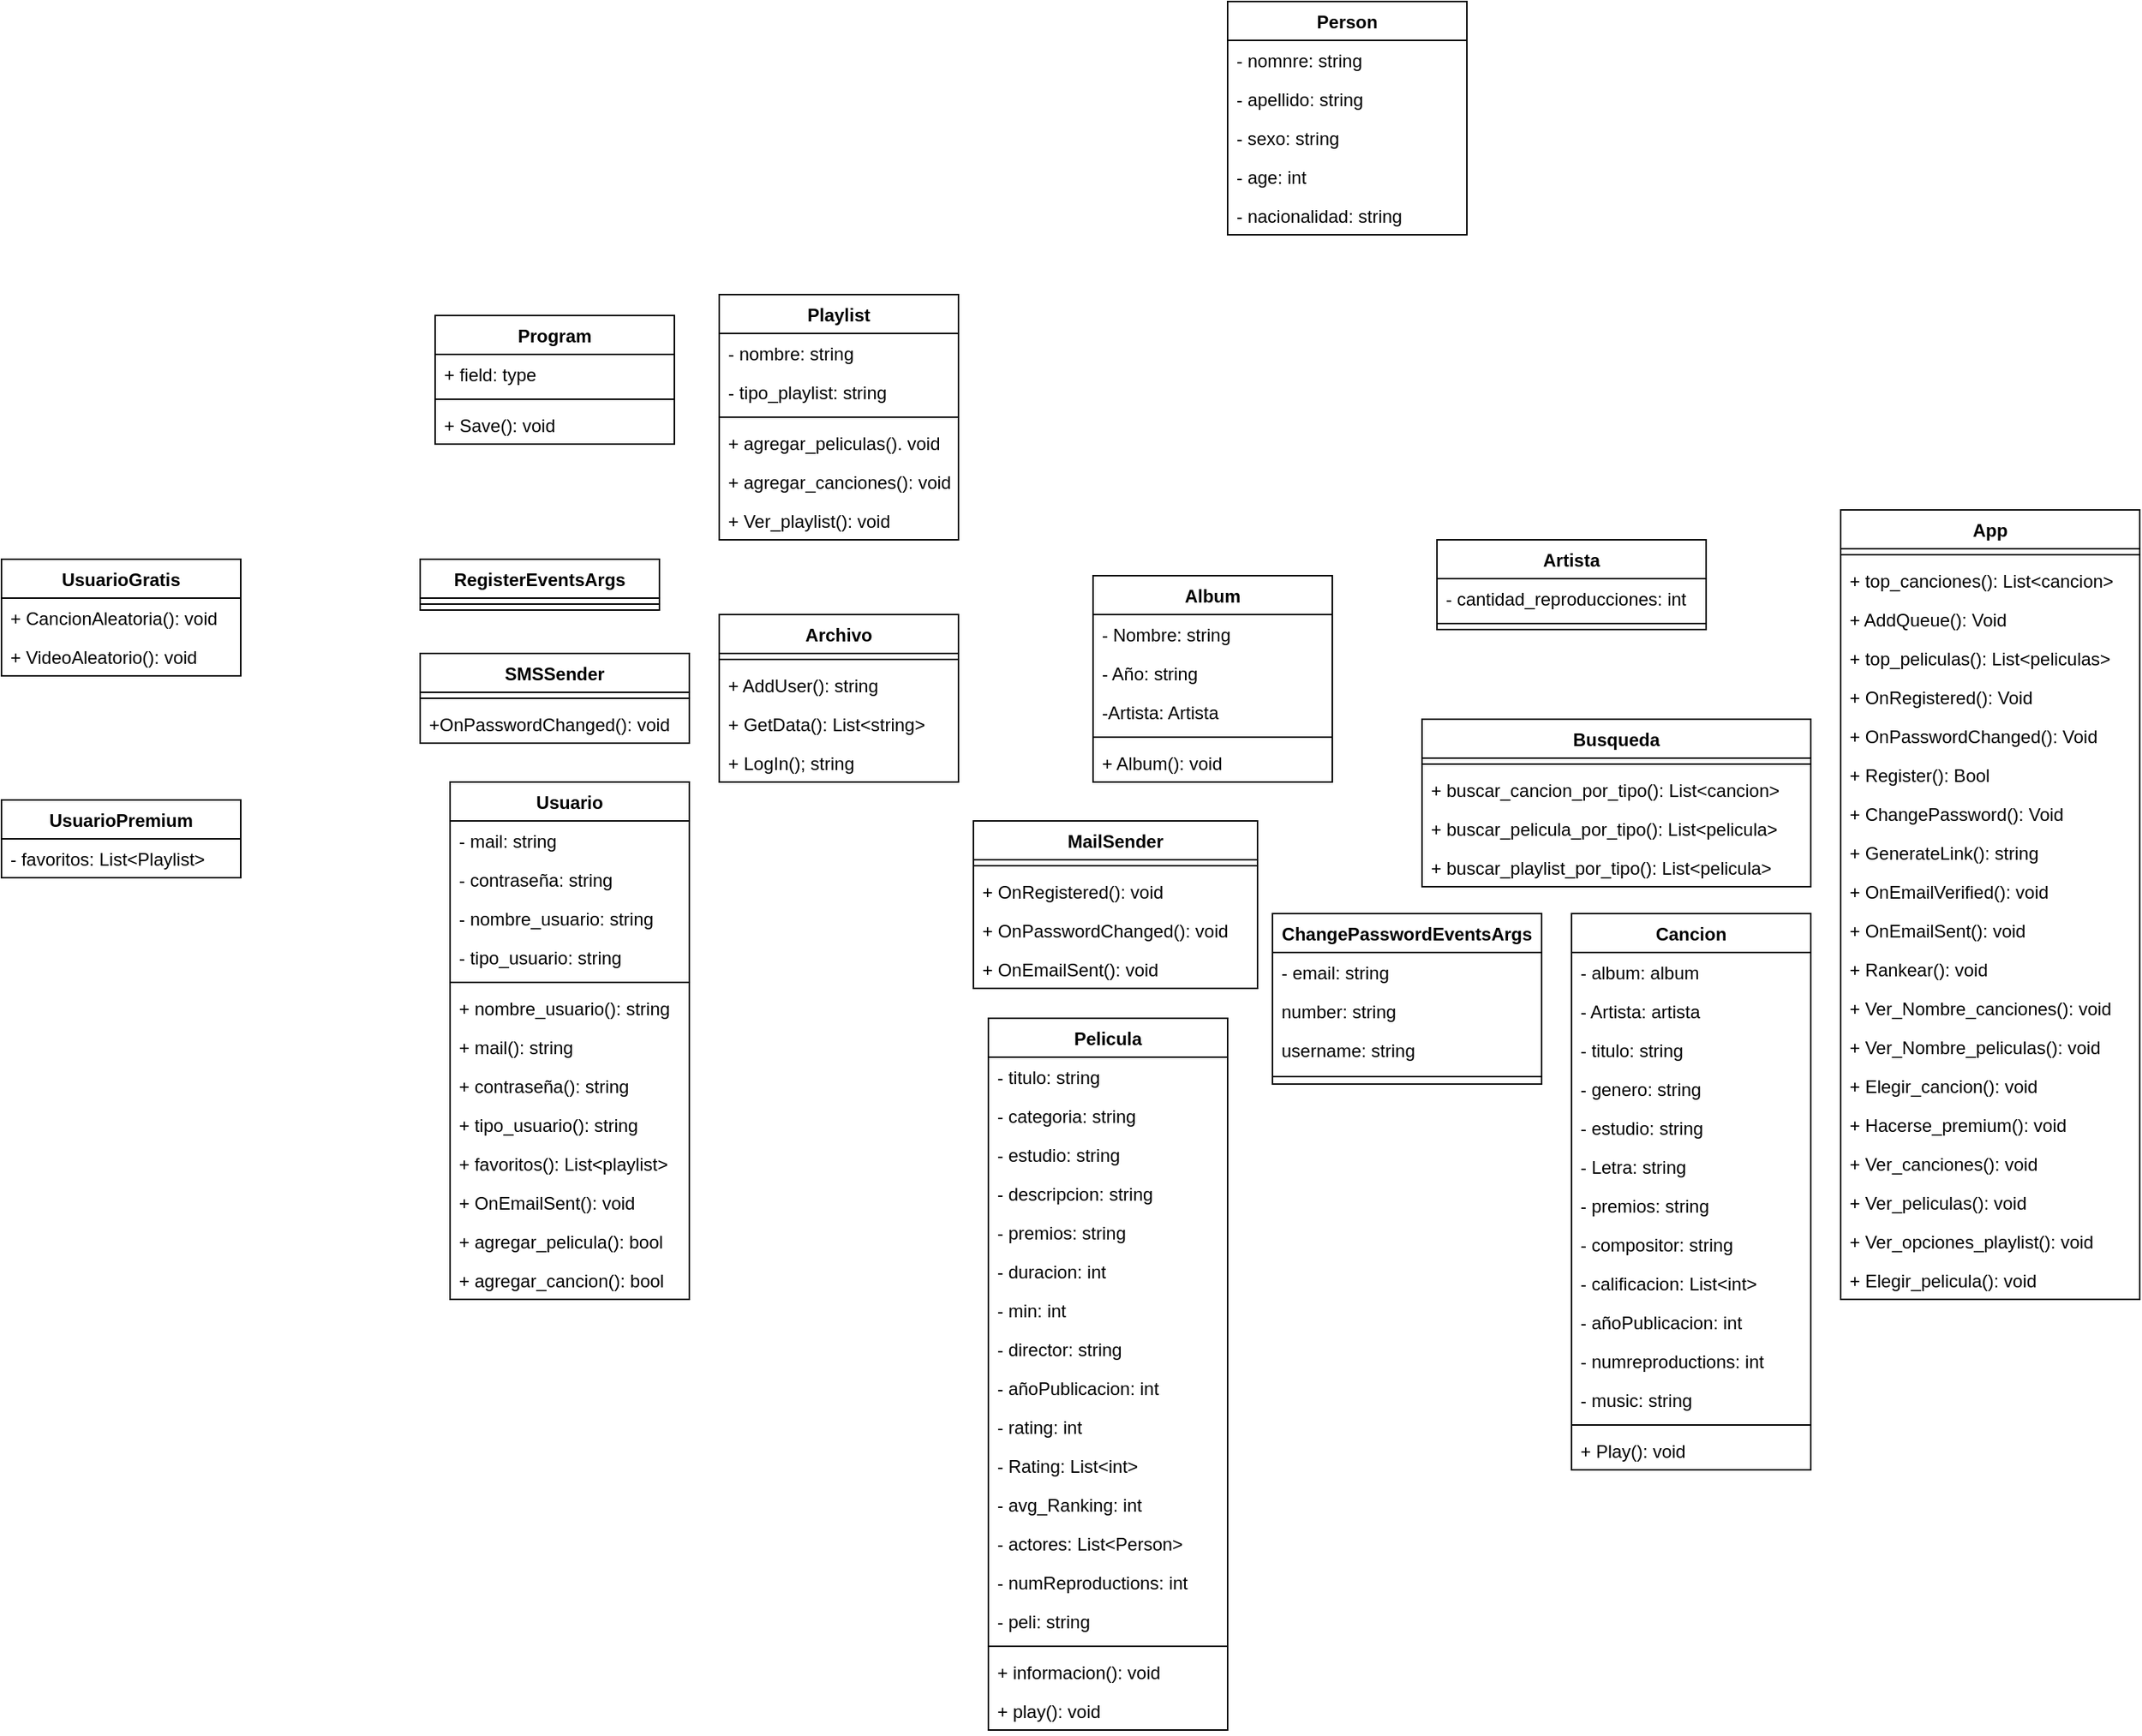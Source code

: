 <mxfile version="13.0.0" type="device"><diagram id="XvWvJCG8naG5h55pdwUu" name="Page-1"><mxGraphModel dx="2826" dy="1999" grid="1" gridSize="10" guides="1" tooltips="1" connect="1" arrows="1" fold="1" page="1" pageScale="1" pageWidth="827" pageHeight="1169" math="0" shadow="0"><root><mxCell id="0"/><mxCell id="1" parent="0"/><mxCell id="gBf8j0645z0ZqbeYqzb1-44" value="Archivo" style="swimlane;fontStyle=1;align=center;verticalAlign=top;childLayout=stackLayout;horizontal=1;startSize=26;horizontalStack=0;resizeParent=1;resizeParentMax=0;resizeLast=0;collapsible=1;marginBottom=0;" vertex="1" parent="1"><mxGeometry x="-280" y="-210" width="160" height="112" as="geometry"/></mxCell><mxCell id="gBf8j0645z0ZqbeYqzb1-46" value="" style="line;strokeWidth=1;fillColor=none;align=left;verticalAlign=middle;spacingTop=-1;spacingLeft=3;spacingRight=3;rotatable=0;labelPosition=right;points=[];portConstraint=eastwest;" vertex="1" parent="gBf8j0645z0ZqbeYqzb1-44"><mxGeometry y="26" width="160" height="8" as="geometry"/></mxCell><mxCell id="gBf8j0645z0ZqbeYqzb1-47" value="+ AddUser(): string" style="text;strokeColor=none;fillColor=none;align=left;verticalAlign=top;spacingLeft=4;spacingRight=4;overflow=hidden;rotatable=0;points=[[0,0.5],[1,0.5]];portConstraint=eastwest;" vertex="1" parent="gBf8j0645z0ZqbeYqzb1-44"><mxGeometry y="34" width="160" height="26" as="geometry"/></mxCell><mxCell id="gBf8j0645z0ZqbeYqzb1-48" value="+ GetData(): List&lt;string&gt;" style="text;strokeColor=none;fillColor=none;align=left;verticalAlign=top;spacingLeft=4;spacingRight=4;overflow=hidden;rotatable=0;points=[[0,0.5],[1,0.5]];portConstraint=eastwest;" vertex="1" parent="gBf8j0645z0ZqbeYqzb1-44"><mxGeometry y="60" width="160" height="26" as="geometry"/></mxCell><mxCell id="gBf8j0645z0ZqbeYqzb1-49" value="+ LogIn(); string" style="text;strokeColor=none;fillColor=none;align=left;verticalAlign=top;spacingLeft=4;spacingRight=4;overflow=hidden;rotatable=0;points=[[0,0.5],[1,0.5]];portConstraint=eastwest;" vertex="1" parent="gBf8j0645z0ZqbeYqzb1-44"><mxGeometry y="86" width="160" height="26" as="geometry"/></mxCell><mxCell id="gBf8j0645z0ZqbeYqzb1-13" value="Album" style="swimlane;fontStyle=1;align=center;verticalAlign=top;childLayout=stackLayout;horizontal=1;startSize=26;horizontalStack=0;resizeParent=1;resizeParentMax=0;resizeLast=0;collapsible=1;marginBottom=0;" vertex="1" parent="1"><mxGeometry x="-30" y="-236" width="160" height="138" as="geometry"/></mxCell><mxCell id="gBf8j0645z0ZqbeYqzb1-42" value="- Nombre: string" style="text;strokeColor=none;fillColor=none;align=left;verticalAlign=top;spacingLeft=4;spacingRight=4;overflow=hidden;rotatable=0;points=[[0,0.5],[1,0.5]];portConstraint=eastwest;" vertex="1" parent="gBf8j0645z0ZqbeYqzb1-13"><mxGeometry y="26" width="160" height="26" as="geometry"/></mxCell><mxCell id="gBf8j0645z0ZqbeYqzb1-14" value="- Año: string" style="text;strokeColor=none;fillColor=none;align=left;verticalAlign=top;spacingLeft=4;spacingRight=4;overflow=hidden;rotatable=0;points=[[0,0.5],[1,0.5]];portConstraint=eastwest;" vertex="1" parent="gBf8j0645z0ZqbeYqzb1-13"><mxGeometry y="52" width="160" height="26" as="geometry"/></mxCell><mxCell id="gBf8j0645z0ZqbeYqzb1-43" value="-Artista: Artista" style="text;strokeColor=none;fillColor=none;align=left;verticalAlign=top;spacingLeft=4;spacingRight=4;overflow=hidden;rotatable=0;points=[[0,0.5],[1,0.5]];portConstraint=eastwest;" vertex="1" parent="gBf8j0645z0ZqbeYqzb1-13"><mxGeometry y="78" width="160" height="26" as="geometry"/></mxCell><mxCell id="gBf8j0645z0ZqbeYqzb1-15" value="" style="line;strokeWidth=1;fillColor=none;align=left;verticalAlign=middle;spacingTop=-1;spacingLeft=3;spacingRight=3;rotatable=0;labelPosition=right;points=[];portConstraint=eastwest;" vertex="1" parent="gBf8j0645z0ZqbeYqzb1-13"><mxGeometry y="104" width="160" height="8" as="geometry"/></mxCell><mxCell id="gBf8j0645z0ZqbeYqzb1-16" value="+ Album(): void" style="text;strokeColor=none;fillColor=none;align=left;verticalAlign=top;spacingLeft=4;spacingRight=4;overflow=hidden;rotatable=0;points=[[0,0.5],[1,0.5]];portConstraint=eastwest;" vertex="1" parent="gBf8j0645z0ZqbeYqzb1-13"><mxGeometry y="112" width="160" height="26" as="geometry"/></mxCell><mxCell id="gBf8j0645z0ZqbeYqzb1-50" value="Artista" style="swimlane;fontStyle=1;align=center;verticalAlign=top;childLayout=stackLayout;horizontal=1;startSize=26;horizontalStack=0;resizeParent=1;resizeParentMax=0;resizeLast=0;collapsible=1;marginBottom=0;" vertex="1" parent="1"><mxGeometry x="200" y="-260" width="180" height="60" as="geometry"/></mxCell><mxCell id="gBf8j0645z0ZqbeYqzb1-51" value="- cantidad_reproducciones: int&#10;" style="text;strokeColor=none;fillColor=none;align=left;verticalAlign=top;spacingLeft=4;spacingRight=4;overflow=hidden;rotatable=0;points=[[0,0.5],[1,0.5]];portConstraint=eastwest;" vertex="1" parent="gBf8j0645z0ZqbeYqzb1-50"><mxGeometry y="26" width="180" height="26" as="geometry"/></mxCell><mxCell id="gBf8j0645z0ZqbeYqzb1-52" value="" style="line;strokeWidth=1;fillColor=none;align=left;verticalAlign=middle;spacingTop=-1;spacingLeft=3;spacingRight=3;rotatable=0;labelPosition=right;points=[];portConstraint=eastwest;" vertex="1" parent="gBf8j0645z0ZqbeYqzb1-50"><mxGeometry y="52" width="180" height="8" as="geometry"/></mxCell><mxCell id="gBf8j0645z0ZqbeYqzb1-9" value="App" style="swimlane;fontStyle=1;align=center;verticalAlign=top;childLayout=stackLayout;horizontal=1;startSize=26;horizontalStack=0;resizeParent=1;resizeParentMax=0;resizeLast=0;collapsible=1;marginBottom=0;" vertex="1" parent="1"><mxGeometry x="470" y="-280" width="200" height="528" as="geometry"/></mxCell><mxCell id="gBf8j0645z0ZqbeYqzb1-11" value="" style="line;strokeWidth=1;fillColor=none;align=left;verticalAlign=middle;spacingTop=-1;spacingLeft=3;spacingRight=3;rotatable=0;labelPosition=right;points=[];portConstraint=eastwest;" vertex="1" parent="gBf8j0645z0ZqbeYqzb1-9"><mxGeometry y="26" width="200" height="8" as="geometry"/></mxCell><mxCell id="gBf8j0645z0ZqbeYqzb1-12" value="+ top_canciones(): List&lt;cancion&gt;&#10;" style="text;strokeColor=none;fillColor=none;align=left;verticalAlign=top;spacingLeft=4;spacingRight=4;overflow=hidden;rotatable=0;points=[[0,0.5],[1,0.5]];portConstraint=eastwest;" vertex="1" parent="gBf8j0645z0ZqbeYqzb1-9"><mxGeometry y="34" width="200" height="26" as="geometry"/></mxCell><mxCell id="gBf8j0645z0ZqbeYqzb1-17" value="+ AddQueue(): Void" style="text;strokeColor=none;fillColor=none;align=left;verticalAlign=top;spacingLeft=4;spacingRight=4;overflow=hidden;rotatable=0;points=[[0,0.5],[1,0.5]];portConstraint=eastwest;" vertex="1" parent="gBf8j0645z0ZqbeYqzb1-9"><mxGeometry y="60" width="200" height="26" as="geometry"/></mxCell><mxCell id="gBf8j0645z0ZqbeYqzb1-23" value="+ top_peliculas(): List&lt;peliculas&gt;" style="text;strokeColor=none;fillColor=none;align=left;verticalAlign=top;spacingLeft=4;spacingRight=4;overflow=hidden;rotatable=0;points=[[0,0.5],[1,0.5]];portConstraint=eastwest;" vertex="1" parent="gBf8j0645z0ZqbeYqzb1-9"><mxGeometry y="86" width="200" height="26" as="geometry"/></mxCell><mxCell id="gBf8j0645z0ZqbeYqzb1-24" value="+ OnRegistered(): Void" style="text;strokeColor=none;fillColor=none;align=left;verticalAlign=top;spacingLeft=4;spacingRight=4;overflow=hidden;rotatable=0;points=[[0,0.5],[1,0.5]];portConstraint=eastwest;" vertex="1" parent="gBf8j0645z0ZqbeYqzb1-9"><mxGeometry y="112" width="200" height="26" as="geometry"/></mxCell><mxCell id="gBf8j0645z0ZqbeYqzb1-25" value="+ OnPasswordChanged(): Void" style="text;strokeColor=none;fillColor=none;align=left;verticalAlign=top;spacingLeft=4;spacingRight=4;overflow=hidden;rotatable=0;points=[[0,0.5],[1,0.5]];portConstraint=eastwest;" vertex="1" parent="gBf8j0645z0ZqbeYqzb1-9"><mxGeometry y="138" width="200" height="26" as="geometry"/></mxCell><mxCell id="gBf8j0645z0ZqbeYqzb1-26" value="+ Register(): Bool" style="text;strokeColor=none;fillColor=none;align=left;verticalAlign=top;spacingLeft=4;spacingRight=4;overflow=hidden;rotatable=0;points=[[0,0.5],[1,0.5]];portConstraint=eastwest;" vertex="1" parent="gBf8j0645z0ZqbeYqzb1-9"><mxGeometry y="164" width="200" height="26" as="geometry"/></mxCell><mxCell id="gBf8j0645z0ZqbeYqzb1-27" value="+ ChangePassword(): Void" style="text;strokeColor=none;fillColor=none;align=left;verticalAlign=top;spacingLeft=4;spacingRight=4;overflow=hidden;rotatable=0;points=[[0,0.5],[1,0.5]];portConstraint=eastwest;" vertex="1" parent="gBf8j0645z0ZqbeYqzb1-9"><mxGeometry y="190" width="200" height="26" as="geometry"/></mxCell><mxCell id="gBf8j0645z0ZqbeYqzb1-28" value="+ GenerateLink(): string" style="text;strokeColor=none;fillColor=none;align=left;verticalAlign=top;spacingLeft=4;spacingRight=4;overflow=hidden;rotatable=0;points=[[0,0.5],[1,0.5]];portConstraint=eastwest;" vertex="1" parent="gBf8j0645z0ZqbeYqzb1-9"><mxGeometry y="216" width="200" height="26" as="geometry"/></mxCell><mxCell id="gBf8j0645z0ZqbeYqzb1-29" value="+ OnEmailVerified(): void" style="text;strokeColor=none;fillColor=none;align=left;verticalAlign=top;spacingLeft=4;spacingRight=4;overflow=hidden;rotatable=0;points=[[0,0.5],[1,0.5]];portConstraint=eastwest;" vertex="1" parent="gBf8j0645z0ZqbeYqzb1-9"><mxGeometry y="242" width="200" height="26" as="geometry"/></mxCell><mxCell id="gBf8j0645z0ZqbeYqzb1-30" value="+ OnEmailSent(): void" style="text;strokeColor=none;fillColor=none;align=left;verticalAlign=top;spacingLeft=4;spacingRight=4;overflow=hidden;rotatable=0;points=[[0,0.5],[1,0.5]];portConstraint=eastwest;" vertex="1" parent="gBf8j0645z0ZqbeYqzb1-9"><mxGeometry y="268" width="200" height="26" as="geometry"/></mxCell><mxCell id="gBf8j0645z0ZqbeYqzb1-31" value="+ Rankear(): void" style="text;strokeColor=none;fillColor=none;align=left;verticalAlign=top;spacingLeft=4;spacingRight=4;overflow=hidden;rotatable=0;points=[[0,0.5],[1,0.5]];portConstraint=eastwest;" vertex="1" parent="gBf8j0645z0ZqbeYqzb1-9"><mxGeometry y="294" width="200" height="26" as="geometry"/></mxCell><mxCell id="gBf8j0645z0ZqbeYqzb1-32" value="+ Ver_Nombre_canciones(): void" style="text;strokeColor=none;fillColor=none;align=left;verticalAlign=top;spacingLeft=4;spacingRight=4;overflow=hidden;rotatable=0;points=[[0,0.5],[1,0.5]];portConstraint=eastwest;" vertex="1" parent="gBf8j0645z0ZqbeYqzb1-9"><mxGeometry y="320" width="200" height="26" as="geometry"/></mxCell><mxCell id="gBf8j0645z0ZqbeYqzb1-33" value="+ Ver_Nombre_peliculas(): void" style="text;strokeColor=none;fillColor=none;align=left;verticalAlign=top;spacingLeft=4;spacingRight=4;overflow=hidden;rotatable=0;points=[[0,0.5],[1,0.5]];portConstraint=eastwest;" vertex="1" parent="gBf8j0645z0ZqbeYqzb1-9"><mxGeometry y="346" width="200" height="26" as="geometry"/></mxCell><mxCell id="gBf8j0645z0ZqbeYqzb1-35" value="+ Elegir_cancion(): void" style="text;strokeColor=none;fillColor=none;align=left;verticalAlign=top;spacingLeft=4;spacingRight=4;overflow=hidden;rotatable=0;points=[[0,0.5],[1,0.5]];portConstraint=eastwest;" vertex="1" parent="gBf8j0645z0ZqbeYqzb1-9"><mxGeometry y="372" width="200" height="26" as="geometry"/></mxCell><mxCell id="gBf8j0645z0ZqbeYqzb1-34" value="+ Hacerse_premium(): void" style="text;strokeColor=none;fillColor=none;align=left;verticalAlign=top;spacingLeft=4;spacingRight=4;overflow=hidden;rotatable=0;points=[[0,0.5],[1,0.5]];portConstraint=eastwest;" vertex="1" parent="gBf8j0645z0ZqbeYqzb1-9"><mxGeometry y="398" width="200" height="26" as="geometry"/></mxCell><mxCell id="gBf8j0645z0ZqbeYqzb1-36" value="+ Ver_canciones(): void" style="text;strokeColor=none;fillColor=none;align=left;verticalAlign=top;spacingLeft=4;spacingRight=4;overflow=hidden;rotatable=0;points=[[0,0.5],[1,0.5]];portConstraint=eastwest;" vertex="1" parent="gBf8j0645z0ZqbeYqzb1-9"><mxGeometry y="424" width="200" height="26" as="geometry"/></mxCell><mxCell id="gBf8j0645z0ZqbeYqzb1-37" value="+ Ver_peliculas(): void" style="text;strokeColor=none;fillColor=none;align=left;verticalAlign=top;spacingLeft=4;spacingRight=4;overflow=hidden;rotatable=0;points=[[0,0.5],[1,0.5]];portConstraint=eastwest;" vertex="1" parent="gBf8j0645z0ZqbeYqzb1-9"><mxGeometry y="450" width="200" height="26" as="geometry"/></mxCell><mxCell id="gBf8j0645z0ZqbeYqzb1-39" value="+ Ver_opciones_playlist(): void" style="text;strokeColor=none;fillColor=none;align=left;verticalAlign=top;spacingLeft=4;spacingRight=4;overflow=hidden;rotatable=0;points=[[0,0.5],[1,0.5]];portConstraint=eastwest;" vertex="1" parent="gBf8j0645z0ZqbeYqzb1-9"><mxGeometry y="476" width="200" height="26" as="geometry"/></mxCell><mxCell id="gBf8j0645z0ZqbeYqzb1-38" value="+ Elegir_pelicula(): void" style="text;strokeColor=none;fillColor=none;align=left;verticalAlign=top;spacingLeft=4;spacingRight=4;overflow=hidden;rotatable=0;points=[[0,0.5],[1,0.5]];portConstraint=eastwest;" vertex="1" parent="gBf8j0645z0ZqbeYqzb1-9"><mxGeometry y="502" width="200" height="26" as="geometry"/></mxCell><mxCell id="gBf8j0645z0ZqbeYqzb1-55" value="Busqueda" style="swimlane;fontStyle=1;align=center;verticalAlign=top;childLayout=stackLayout;horizontal=1;startSize=26;horizontalStack=0;resizeParent=1;resizeParentMax=0;resizeLast=0;collapsible=1;marginBottom=0;" vertex="1" parent="1"><mxGeometry x="190" y="-140" width="260" height="112" as="geometry"/></mxCell><mxCell id="gBf8j0645z0ZqbeYqzb1-57" value="" style="line;strokeWidth=1;fillColor=none;align=left;verticalAlign=middle;spacingTop=-1;spacingLeft=3;spacingRight=3;rotatable=0;labelPosition=right;points=[];portConstraint=eastwest;" vertex="1" parent="gBf8j0645z0ZqbeYqzb1-55"><mxGeometry y="26" width="260" height="8" as="geometry"/></mxCell><mxCell id="gBf8j0645z0ZqbeYqzb1-58" value="+ buscar_cancion_por_tipo(): List&lt;cancion&gt;" style="text;strokeColor=none;fillColor=none;align=left;verticalAlign=top;spacingLeft=4;spacingRight=4;overflow=hidden;rotatable=0;points=[[0,0.5],[1,0.5]];portConstraint=eastwest;" vertex="1" parent="gBf8j0645z0ZqbeYqzb1-55"><mxGeometry y="34" width="260" height="26" as="geometry"/></mxCell><mxCell id="gBf8j0645z0ZqbeYqzb1-60" value="+ buscar_pelicula_por_tipo(): List&lt;pelicula&gt;" style="text;strokeColor=none;fillColor=none;align=left;verticalAlign=top;spacingLeft=4;spacingRight=4;overflow=hidden;rotatable=0;points=[[0,0.5],[1,0.5]];portConstraint=eastwest;" vertex="1" parent="gBf8j0645z0ZqbeYqzb1-55"><mxGeometry y="60" width="260" height="26" as="geometry"/></mxCell><mxCell id="gBf8j0645z0ZqbeYqzb1-61" value="+ buscar_playlist_por_tipo(): List&lt;pelicula&gt;" style="text;strokeColor=none;fillColor=none;align=left;verticalAlign=top;spacingLeft=4;spacingRight=4;overflow=hidden;rotatable=0;points=[[0,0.5],[1,0.5]];portConstraint=eastwest;" vertex="1" parent="gBf8j0645z0ZqbeYqzb1-55"><mxGeometry y="86" width="260" height="26" as="geometry"/></mxCell><mxCell id="gBf8j0645z0ZqbeYqzb1-62" value="Cancion" style="swimlane;fontStyle=1;align=center;verticalAlign=top;childLayout=stackLayout;horizontal=1;startSize=26;horizontalStack=0;resizeParent=1;resizeParentMax=0;resizeLast=0;collapsible=1;marginBottom=0;" vertex="1" parent="1"><mxGeometry x="290" y="-10" width="160" height="372" as="geometry"/></mxCell><mxCell id="gBf8j0645z0ZqbeYqzb1-63" value="- album: album" style="text;strokeColor=none;fillColor=none;align=left;verticalAlign=top;spacingLeft=4;spacingRight=4;overflow=hidden;rotatable=0;points=[[0,0.5],[1,0.5]];portConstraint=eastwest;" vertex="1" parent="gBf8j0645z0ZqbeYqzb1-62"><mxGeometry y="26" width="160" height="26" as="geometry"/></mxCell><mxCell id="gBf8j0645z0ZqbeYqzb1-65" value="- Artista: artista" style="text;strokeColor=none;fillColor=none;align=left;verticalAlign=top;spacingLeft=4;spacingRight=4;overflow=hidden;rotatable=0;points=[[0,0.5],[1,0.5]];portConstraint=eastwest;" vertex="1" parent="gBf8j0645z0ZqbeYqzb1-62"><mxGeometry y="52" width="160" height="26" as="geometry"/></mxCell><mxCell id="gBf8j0645z0ZqbeYqzb1-66" value="- titulo: string" style="text;strokeColor=none;fillColor=none;align=left;verticalAlign=top;spacingLeft=4;spacingRight=4;overflow=hidden;rotatable=0;points=[[0,0.5],[1,0.5]];portConstraint=eastwest;" vertex="1" parent="gBf8j0645z0ZqbeYqzb1-62"><mxGeometry y="78" width="160" height="26" as="geometry"/></mxCell><mxCell id="gBf8j0645z0ZqbeYqzb1-67" value="- genero: string" style="text;strokeColor=none;fillColor=none;align=left;verticalAlign=top;spacingLeft=4;spacingRight=4;overflow=hidden;rotatable=0;points=[[0,0.5],[1,0.5]];portConstraint=eastwest;" vertex="1" parent="gBf8j0645z0ZqbeYqzb1-62"><mxGeometry y="104" width="160" height="26" as="geometry"/></mxCell><mxCell id="gBf8j0645z0ZqbeYqzb1-68" value="- estudio: string" style="text;strokeColor=none;fillColor=none;align=left;verticalAlign=top;spacingLeft=4;spacingRight=4;overflow=hidden;rotatable=0;points=[[0,0.5],[1,0.5]];portConstraint=eastwest;" vertex="1" parent="gBf8j0645z0ZqbeYqzb1-62"><mxGeometry y="130" width="160" height="26" as="geometry"/></mxCell><mxCell id="gBf8j0645z0ZqbeYqzb1-69" value="- Letra: string" style="text;strokeColor=none;fillColor=none;align=left;verticalAlign=top;spacingLeft=4;spacingRight=4;overflow=hidden;rotatable=0;points=[[0,0.5],[1,0.5]];portConstraint=eastwest;" vertex="1" parent="gBf8j0645z0ZqbeYqzb1-62"><mxGeometry y="156" width="160" height="26" as="geometry"/></mxCell><mxCell id="gBf8j0645z0ZqbeYqzb1-70" value="- premios: string" style="text;strokeColor=none;fillColor=none;align=left;verticalAlign=top;spacingLeft=4;spacingRight=4;overflow=hidden;rotatable=0;points=[[0,0.5],[1,0.5]];portConstraint=eastwest;" vertex="1" parent="gBf8j0645z0ZqbeYqzb1-62"><mxGeometry y="182" width="160" height="26" as="geometry"/></mxCell><mxCell id="gBf8j0645z0ZqbeYqzb1-71" value="- compositor: string" style="text;strokeColor=none;fillColor=none;align=left;verticalAlign=top;spacingLeft=4;spacingRight=4;overflow=hidden;rotatable=0;points=[[0,0.5],[1,0.5]];portConstraint=eastwest;" vertex="1" parent="gBf8j0645z0ZqbeYqzb1-62"><mxGeometry y="208" width="160" height="26" as="geometry"/></mxCell><mxCell id="gBf8j0645z0ZqbeYqzb1-72" value="- calificacion: List&lt;int&gt; " style="text;strokeColor=none;fillColor=none;align=left;verticalAlign=top;spacingLeft=4;spacingRight=4;overflow=hidden;rotatable=0;points=[[0,0.5],[1,0.5]];portConstraint=eastwest;" vertex="1" parent="gBf8j0645z0ZqbeYqzb1-62"><mxGeometry y="234" width="160" height="26" as="geometry"/></mxCell><mxCell id="gBf8j0645z0ZqbeYqzb1-73" value="- añoPublicacion: int" style="text;strokeColor=none;fillColor=none;align=left;verticalAlign=top;spacingLeft=4;spacingRight=4;overflow=hidden;rotatable=0;points=[[0,0.5],[1,0.5]];portConstraint=eastwest;" vertex="1" parent="gBf8j0645z0ZqbeYqzb1-62"><mxGeometry y="260" width="160" height="26" as="geometry"/></mxCell><mxCell id="gBf8j0645z0ZqbeYqzb1-74" value="- numreproductions: int" style="text;strokeColor=none;fillColor=none;align=left;verticalAlign=top;spacingLeft=4;spacingRight=4;overflow=hidden;rotatable=0;points=[[0,0.5],[1,0.5]];portConstraint=eastwest;" vertex="1" parent="gBf8j0645z0ZqbeYqzb1-62"><mxGeometry y="286" width="160" height="26" as="geometry"/></mxCell><mxCell id="gBf8j0645z0ZqbeYqzb1-75" value="- music: string" style="text;strokeColor=none;fillColor=none;align=left;verticalAlign=top;spacingLeft=4;spacingRight=4;overflow=hidden;rotatable=0;points=[[0,0.5],[1,0.5]];portConstraint=eastwest;" vertex="1" parent="gBf8j0645z0ZqbeYqzb1-62"><mxGeometry y="312" width="160" height="26" as="geometry"/></mxCell><mxCell id="gBf8j0645z0ZqbeYqzb1-64" value="" style="line;strokeWidth=1;fillColor=none;align=left;verticalAlign=middle;spacingTop=-1;spacingLeft=3;spacingRight=3;rotatable=0;labelPosition=right;points=[];portConstraint=eastwest;" vertex="1" parent="gBf8j0645z0ZqbeYqzb1-62"><mxGeometry y="338" width="160" height="8" as="geometry"/></mxCell><mxCell id="gBf8j0645z0ZqbeYqzb1-76" value="+ Play(): void" style="text;strokeColor=none;fillColor=none;align=left;verticalAlign=top;spacingLeft=4;spacingRight=4;overflow=hidden;rotatable=0;points=[[0,0.5],[1,0.5]];portConstraint=eastwest;" vertex="1" parent="gBf8j0645z0ZqbeYqzb1-62"><mxGeometry y="346" width="160" height="26" as="geometry"/></mxCell><mxCell id="gBf8j0645z0ZqbeYqzb1-79" value="ChangePasswordEventsArgs" style="swimlane;fontStyle=1;align=center;verticalAlign=top;childLayout=stackLayout;horizontal=1;startSize=26;horizontalStack=0;resizeParent=1;resizeParentMax=0;resizeLast=0;collapsible=1;marginBottom=0;" vertex="1" parent="1"><mxGeometry x="90" y="-10" width="180" height="114" as="geometry"/></mxCell><mxCell id="gBf8j0645z0ZqbeYqzb1-80" value="- email: string" style="text;strokeColor=none;fillColor=none;align=left;verticalAlign=top;spacingLeft=4;spacingRight=4;overflow=hidden;rotatable=0;points=[[0,0.5],[1,0.5]];portConstraint=eastwest;" vertex="1" parent="gBf8j0645z0ZqbeYqzb1-79"><mxGeometry y="26" width="180" height="26" as="geometry"/></mxCell><mxCell id="gBf8j0645z0ZqbeYqzb1-82" value="number: string" style="text;strokeColor=none;fillColor=none;align=left;verticalAlign=top;spacingLeft=4;spacingRight=4;overflow=hidden;rotatable=0;points=[[0,0.5],[1,0.5]];portConstraint=eastwest;" vertex="1" parent="gBf8j0645z0ZqbeYqzb1-79"><mxGeometry y="52" width="180" height="26" as="geometry"/></mxCell><mxCell id="gBf8j0645z0ZqbeYqzb1-83" value="username: string" style="text;strokeColor=none;fillColor=none;align=left;verticalAlign=top;spacingLeft=4;spacingRight=4;overflow=hidden;rotatable=0;points=[[0,0.5],[1,0.5]];portConstraint=eastwest;" vertex="1" parent="gBf8j0645z0ZqbeYqzb1-79"><mxGeometry y="78" width="180" height="26" as="geometry"/></mxCell><mxCell id="gBf8j0645z0ZqbeYqzb1-81" value="" style="line;strokeWidth=1;fillColor=none;align=left;verticalAlign=middle;spacingTop=-1;spacingLeft=3;spacingRight=3;rotatable=0;labelPosition=right;points=[];portConstraint=eastwest;" vertex="1" parent="gBf8j0645z0ZqbeYqzb1-79"><mxGeometry y="104" width="180" height="10" as="geometry"/></mxCell><mxCell id="gBf8j0645z0ZqbeYqzb1-84" value="MailSender" style="swimlane;fontStyle=1;align=center;verticalAlign=top;childLayout=stackLayout;horizontal=1;startSize=26;horizontalStack=0;resizeParent=1;resizeParentMax=0;resizeLast=0;collapsible=1;marginBottom=0;" vertex="1" parent="1"><mxGeometry x="-110" y="-72" width="190" height="112" as="geometry"/></mxCell><mxCell id="gBf8j0645z0ZqbeYqzb1-86" value="" style="line;strokeWidth=1;fillColor=none;align=left;verticalAlign=middle;spacingTop=-1;spacingLeft=3;spacingRight=3;rotatable=0;labelPosition=right;points=[];portConstraint=eastwest;" vertex="1" parent="gBf8j0645z0ZqbeYqzb1-84"><mxGeometry y="26" width="190" height="8" as="geometry"/></mxCell><mxCell id="gBf8j0645z0ZqbeYqzb1-85" value="+ OnRegistered(): void" style="text;strokeColor=none;fillColor=none;align=left;verticalAlign=top;spacingLeft=4;spacingRight=4;overflow=hidden;rotatable=0;points=[[0,0.5],[1,0.5]];portConstraint=eastwest;" vertex="1" parent="gBf8j0645z0ZqbeYqzb1-84"><mxGeometry y="34" width="190" height="26" as="geometry"/></mxCell><mxCell id="gBf8j0645z0ZqbeYqzb1-87" value="+ OnPasswordChanged(): void" style="text;strokeColor=none;fillColor=none;align=left;verticalAlign=top;spacingLeft=4;spacingRight=4;overflow=hidden;rotatable=0;points=[[0,0.5],[1,0.5]];portConstraint=eastwest;" vertex="1" parent="gBf8j0645z0ZqbeYqzb1-84"><mxGeometry y="60" width="190" height="26" as="geometry"/></mxCell><mxCell id="gBf8j0645z0ZqbeYqzb1-88" value="+ OnEmailSent(): void" style="text;strokeColor=none;fillColor=none;align=left;verticalAlign=top;spacingLeft=4;spacingRight=4;overflow=hidden;rotatable=0;points=[[0,0.5],[1,0.5]];portConstraint=eastwest;" vertex="1" parent="gBf8j0645z0ZqbeYqzb1-84"><mxGeometry y="86" width="190" height="26" as="geometry"/></mxCell><mxCell id="gBf8j0645z0ZqbeYqzb1-89" value="Pelicula" style="swimlane;fontStyle=1;align=center;verticalAlign=top;childLayout=stackLayout;horizontal=1;startSize=26;horizontalStack=0;resizeParent=1;resizeParentMax=0;resizeLast=0;collapsible=1;marginBottom=0;" vertex="1" parent="1"><mxGeometry x="-100" y="60" width="160" height="476" as="geometry"/></mxCell><mxCell id="gBf8j0645z0ZqbeYqzb1-90" value="- titulo: string" style="text;strokeColor=none;fillColor=none;align=left;verticalAlign=top;spacingLeft=4;spacingRight=4;overflow=hidden;rotatable=0;points=[[0,0.5],[1,0.5]];portConstraint=eastwest;" vertex="1" parent="gBf8j0645z0ZqbeYqzb1-89"><mxGeometry y="26" width="160" height="26" as="geometry"/></mxCell><mxCell id="gBf8j0645z0ZqbeYqzb1-92" value="- categoria: string" style="text;strokeColor=none;fillColor=none;align=left;verticalAlign=top;spacingLeft=4;spacingRight=4;overflow=hidden;rotatable=0;points=[[0,0.5],[1,0.5]];portConstraint=eastwest;" vertex="1" parent="gBf8j0645z0ZqbeYqzb1-89"><mxGeometry y="52" width="160" height="26" as="geometry"/></mxCell><mxCell id="gBf8j0645z0ZqbeYqzb1-93" value="- estudio: string" style="text;strokeColor=none;fillColor=none;align=left;verticalAlign=top;spacingLeft=4;spacingRight=4;overflow=hidden;rotatable=0;points=[[0,0.5],[1,0.5]];portConstraint=eastwest;" vertex="1" parent="gBf8j0645z0ZqbeYqzb1-89"><mxGeometry y="78" width="160" height="26" as="geometry"/></mxCell><mxCell id="gBf8j0645z0ZqbeYqzb1-94" value="- descripcion: string" style="text;strokeColor=none;fillColor=none;align=left;verticalAlign=top;spacingLeft=4;spacingRight=4;overflow=hidden;rotatable=0;points=[[0,0.5],[1,0.5]];portConstraint=eastwest;" vertex="1" parent="gBf8j0645z0ZqbeYqzb1-89"><mxGeometry y="104" width="160" height="26" as="geometry"/></mxCell><mxCell id="gBf8j0645z0ZqbeYqzb1-95" value="- premios: string" style="text;strokeColor=none;fillColor=none;align=left;verticalAlign=top;spacingLeft=4;spacingRight=4;overflow=hidden;rotatable=0;points=[[0,0.5],[1,0.5]];portConstraint=eastwest;" vertex="1" parent="gBf8j0645z0ZqbeYqzb1-89"><mxGeometry y="130" width="160" height="26" as="geometry"/></mxCell><mxCell id="gBf8j0645z0ZqbeYqzb1-96" value="- duracion: int" style="text;strokeColor=none;fillColor=none;align=left;verticalAlign=top;spacingLeft=4;spacingRight=4;overflow=hidden;rotatable=0;points=[[0,0.5],[1,0.5]];portConstraint=eastwest;" vertex="1" parent="gBf8j0645z0ZqbeYqzb1-89"><mxGeometry y="156" width="160" height="26" as="geometry"/></mxCell><mxCell id="gBf8j0645z0ZqbeYqzb1-97" value="- min: int" style="text;strokeColor=none;fillColor=none;align=left;verticalAlign=top;spacingLeft=4;spacingRight=4;overflow=hidden;rotatable=0;points=[[0,0.5],[1,0.5]];portConstraint=eastwest;" vertex="1" parent="gBf8j0645z0ZqbeYqzb1-89"><mxGeometry y="182" width="160" height="26" as="geometry"/></mxCell><mxCell id="gBf8j0645z0ZqbeYqzb1-98" value="- director: string" style="text;strokeColor=none;fillColor=none;align=left;verticalAlign=top;spacingLeft=4;spacingRight=4;overflow=hidden;rotatable=0;points=[[0,0.5],[1,0.5]];portConstraint=eastwest;" vertex="1" parent="gBf8j0645z0ZqbeYqzb1-89"><mxGeometry y="208" width="160" height="26" as="geometry"/></mxCell><mxCell id="gBf8j0645z0ZqbeYqzb1-99" value="- añoPublicacion: int" style="text;strokeColor=none;fillColor=none;align=left;verticalAlign=top;spacingLeft=4;spacingRight=4;overflow=hidden;rotatable=0;points=[[0,0.5],[1,0.5]];portConstraint=eastwest;" vertex="1" parent="gBf8j0645z0ZqbeYqzb1-89"><mxGeometry y="234" width="160" height="26" as="geometry"/></mxCell><mxCell id="gBf8j0645z0ZqbeYqzb1-100" value="- rating: int" style="text;strokeColor=none;fillColor=none;align=left;verticalAlign=top;spacingLeft=4;spacingRight=4;overflow=hidden;rotatable=0;points=[[0,0.5],[1,0.5]];portConstraint=eastwest;" vertex="1" parent="gBf8j0645z0ZqbeYqzb1-89"><mxGeometry y="260" width="160" height="26" as="geometry"/></mxCell><mxCell id="gBf8j0645z0ZqbeYqzb1-101" value="- Rating: List&lt;int&gt;" style="text;strokeColor=none;fillColor=none;align=left;verticalAlign=top;spacingLeft=4;spacingRight=4;overflow=hidden;rotatable=0;points=[[0,0.5],[1,0.5]];portConstraint=eastwest;" vertex="1" parent="gBf8j0645z0ZqbeYqzb1-89"><mxGeometry y="286" width="160" height="26" as="geometry"/></mxCell><mxCell id="gBf8j0645z0ZqbeYqzb1-102" value="- avg_Ranking: int" style="text;strokeColor=none;fillColor=none;align=left;verticalAlign=top;spacingLeft=4;spacingRight=4;overflow=hidden;rotatable=0;points=[[0,0.5],[1,0.5]];portConstraint=eastwest;" vertex="1" parent="gBf8j0645z0ZqbeYqzb1-89"><mxGeometry y="312" width="160" height="26" as="geometry"/></mxCell><mxCell id="gBf8j0645z0ZqbeYqzb1-103" value="- actores: List&lt;Person&gt;" style="text;strokeColor=none;fillColor=none;align=left;verticalAlign=top;spacingLeft=4;spacingRight=4;overflow=hidden;rotatable=0;points=[[0,0.5],[1,0.5]];portConstraint=eastwest;" vertex="1" parent="gBf8j0645z0ZqbeYqzb1-89"><mxGeometry y="338" width="160" height="26" as="geometry"/></mxCell><mxCell id="gBf8j0645z0ZqbeYqzb1-104" value="- numReproductions: int" style="text;strokeColor=none;fillColor=none;align=left;verticalAlign=top;spacingLeft=4;spacingRight=4;overflow=hidden;rotatable=0;points=[[0,0.5],[1,0.5]];portConstraint=eastwest;" vertex="1" parent="gBf8j0645z0ZqbeYqzb1-89"><mxGeometry y="364" width="160" height="26" as="geometry"/></mxCell><mxCell id="gBf8j0645z0ZqbeYqzb1-105" value="- peli: string" style="text;strokeColor=none;fillColor=none;align=left;verticalAlign=top;spacingLeft=4;spacingRight=4;overflow=hidden;rotatable=0;points=[[0,0.5],[1,0.5]];portConstraint=eastwest;" vertex="1" parent="gBf8j0645z0ZqbeYqzb1-89"><mxGeometry y="390" width="160" height="26" as="geometry"/></mxCell><mxCell id="gBf8j0645z0ZqbeYqzb1-91" value="" style="line;strokeWidth=1;fillColor=none;align=left;verticalAlign=middle;spacingTop=-1;spacingLeft=3;spacingRight=3;rotatable=0;labelPosition=right;points=[];portConstraint=eastwest;" vertex="1" parent="gBf8j0645z0ZqbeYqzb1-89"><mxGeometry y="416" width="160" height="8" as="geometry"/></mxCell><mxCell id="gBf8j0645z0ZqbeYqzb1-106" value="+ informacion(): void" style="text;strokeColor=none;fillColor=none;align=left;verticalAlign=top;spacingLeft=4;spacingRight=4;overflow=hidden;rotatable=0;points=[[0,0.5],[1,0.5]];portConstraint=eastwest;" vertex="1" parent="gBf8j0645z0ZqbeYqzb1-89"><mxGeometry y="424" width="160" height="26" as="geometry"/></mxCell><mxCell id="gBf8j0645z0ZqbeYqzb1-107" value="+ play(): void" style="text;strokeColor=none;fillColor=none;align=left;verticalAlign=top;spacingLeft=4;spacingRight=4;overflow=hidden;rotatable=0;points=[[0,0.5],[1,0.5]];portConstraint=eastwest;" vertex="1" parent="gBf8j0645z0ZqbeYqzb1-89"><mxGeometry y="450" width="160" height="26" as="geometry"/></mxCell><mxCell id="gBf8j0645z0ZqbeYqzb1-119" value="Playlist" style="swimlane;fontStyle=1;align=center;verticalAlign=top;childLayout=stackLayout;horizontal=1;startSize=26;horizontalStack=0;resizeParent=1;resizeParentMax=0;resizeLast=0;collapsible=1;marginBottom=0;" vertex="1" parent="1"><mxGeometry x="-280" y="-424" width="160" height="164" as="geometry"/></mxCell><mxCell id="gBf8j0645z0ZqbeYqzb1-120" value="- nombre: string" style="text;strokeColor=none;fillColor=none;align=left;verticalAlign=top;spacingLeft=4;spacingRight=4;overflow=hidden;rotatable=0;points=[[0,0.5],[1,0.5]];portConstraint=eastwest;" vertex="1" parent="gBf8j0645z0ZqbeYqzb1-119"><mxGeometry y="26" width="160" height="26" as="geometry"/></mxCell><mxCell id="gBf8j0645z0ZqbeYqzb1-123" value="- tipo_playlist: string" style="text;strokeColor=none;fillColor=none;align=left;verticalAlign=top;spacingLeft=4;spacingRight=4;overflow=hidden;rotatable=0;points=[[0,0.5],[1,0.5]];portConstraint=eastwest;" vertex="1" parent="gBf8j0645z0ZqbeYqzb1-119"><mxGeometry y="52" width="160" height="26" as="geometry"/></mxCell><mxCell id="gBf8j0645z0ZqbeYqzb1-121" value="" style="line;strokeWidth=1;fillColor=none;align=left;verticalAlign=middle;spacingTop=-1;spacingLeft=3;spacingRight=3;rotatable=0;labelPosition=right;points=[];portConstraint=eastwest;" vertex="1" parent="gBf8j0645z0ZqbeYqzb1-119"><mxGeometry y="78" width="160" height="8" as="geometry"/></mxCell><mxCell id="gBf8j0645z0ZqbeYqzb1-124" value="+ agregar_peliculas(). void" style="text;strokeColor=none;fillColor=none;align=left;verticalAlign=top;spacingLeft=4;spacingRight=4;overflow=hidden;rotatable=0;points=[[0,0.5],[1,0.5]];portConstraint=eastwest;" vertex="1" parent="gBf8j0645z0ZqbeYqzb1-119"><mxGeometry y="86" width="160" height="26" as="geometry"/></mxCell><mxCell id="gBf8j0645z0ZqbeYqzb1-122" value="+ agregar_canciones(): void" style="text;strokeColor=none;fillColor=none;align=left;verticalAlign=top;spacingLeft=4;spacingRight=4;overflow=hidden;rotatable=0;points=[[0,0.5],[1,0.5]];portConstraint=eastwest;" vertex="1" parent="gBf8j0645z0ZqbeYqzb1-119"><mxGeometry y="112" width="160" height="26" as="geometry"/></mxCell><mxCell id="gBf8j0645z0ZqbeYqzb1-126" value="+ Ver_playlist(): void" style="text;strokeColor=none;fillColor=none;align=left;verticalAlign=top;spacingLeft=4;spacingRight=4;overflow=hidden;rotatable=0;points=[[0,0.5],[1,0.5]];portConstraint=eastwest;" vertex="1" parent="gBf8j0645z0ZqbeYqzb1-119"><mxGeometry y="138" width="160" height="26" as="geometry"/></mxCell><mxCell id="gBf8j0645z0ZqbeYqzb1-127" value="Program" style="swimlane;fontStyle=1;align=center;verticalAlign=top;childLayout=stackLayout;horizontal=1;startSize=26;horizontalStack=0;resizeParent=1;resizeParentMax=0;resizeLast=0;collapsible=1;marginBottom=0;" vertex="1" parent="1"><mxGeometry x="-470" y="-410" width="160" height="86" as="geometry"/></mxCell><mxCell id="gBf8j0645z0ZqbeYqzb1-128" value="+ field: type" style="text;strokeColor=none;fillColor=none;align=left;verticalAlign=top;spacingLeft=4;spacingRight=4;overflow=hidden;rotatable=0;points=[[0,0.5],[1,0.5]];portConstraint=eastwest;" vertex="1" parent="gBf8j0645z0ZqbeYqzb1-127"><mxGeometry y="26" width="160" height="26" as="geometry"/></mxCell><mxCell id="gBf8j0645z0ZqbeYqzb1-129" value="" style="line;strokeWidth=1;fillColor=none;align=left;verticalAlign=middle;spacingTop=-1;spacingLeft=3;spacingRight=3;rotatable=0;labelPosition=right;points=[];portConstraint=eastwest;" vertex="1" parent="gBf8j0645z0ZqbeYqzb1-127"><mxGeometry y="52" width="160" height="8" as="geometry"/></mxCell><mxCell id="gBf8j0645z0ZqbeYqzb1-130" value="+ Save(): void" style="text;strokeColor=none;fillColor=none;align=left;verticalAlign=top;spacingLeft=4;spacingRight=4;overflow=hidden;rotatable=0;points=[[0,0.5],[1,0.5]];portConstraint=eastwest;" vertex="1" parent="gBf8j0645z0ZqbeYqzb1-127"><mxGeometry y="60" width="160" height="26" as="geometry"/></mxCell><mxCell id="gBf8j0645z0ZqbeYqzb1-135" value="SMSSender" style="swimlane;fontStyle=1;align=center;verticalAlign=top;childLayout=stackLayout;horizontal=1;startSize=26;horizontalStack=0;resizeParent=1;resizeParentMax=0;resizeLast=0;collapsible=1;marginBottom=0;" vertex="1" parent="1"><mxGeometry x="-480" y="-184" width="180" height="60" as="geometry"/></mxCell><mxCell id="gBf8j0645z0ZqbeYqzb1-137" value="" style="line;strokeWidth=1;fillColor=none;align=left;verticalAlign=middle;spacingTop=-1;spacingLeft=3;spacingRight=3;rotatable=0;labelPosition=right;points=[];portConstraint=eastwest;" vertex="1" parent="gBf8j0645z0ZqbeYqzb1-135"><mxGeometry y="26" width="180" height="8" as="geometry"/></mxCell><mxCell id="gBf8j0645z0ZqbeYqzb1-138" value="+OnPasswordChanged(): void" style="text;strokeColor=none;fillColor=none;align=left;verticalAlign=top;spacingLeft=4;spacingRight=4;overflow=hidden;rotatable=0;points=[[0,0.5],[1,0.5]];portConstraint=eastwest;" vertex="1" parent="gBf8j0645z0ZqbeYqzb1-135"><mxGeometry y="34" width="180" height="26" as="geometry"/></mxCell><mxCell id="gBf8j0645z0ZqbeYqzb1-131" value="RegisterEventsArgs" style="swimlane;fontStyle=1;align=center;verticalAlign=top;childLayout=stackLayout;horizontal=1;startSize=26;horizontalStack=0;resizeParent=1;resizeParentMax=0;resizeLast=0;collapsible=1;marginBottom=0;" vertex="1" parent="1"><mxGeometry x="-480" y="-247" width="160" height="34" as="geometry"/></mxCell><mxCell id="gBf8j0645z0ZqbeYqzb1-133" value="" style="line;strokeWidth=1;fillColor=none;align=left;verticalAlign=middle;spacingTop=-1;spacingLeft=3;spacingRight=3;rotatable=0;labelPosition=right;points=[];portConstraint=eastwest;" vertex="1" parent="gBf8j0645z0ZqbeYqzb1-131"><mxGeometry y="26" width="160" height="8" as="geometry"/></mxCell><mxCell id="gBf8j0645z0ZqbeYqzb1-139" value="Usuario" style="swimlane;fontStyle=1;align=center;verticalAlign=top;childLayout=stackLayout;horizontal=1;startSize=26;horizontalStack=0;resizeParent=1;resizeParentMax=0;resizeLast=0;collapsible=1;marginBottom=0;" vertex="1" parent="1"><mxGeometry x="-460" y="-98" width="160" height="346" as="geometry"/></mxCell><mxCell id="gBf8j0645z0ZqbeYqzb1-140" value="- mail: string" style="text;strokeColor=none;fillColor=none;align=left;verticalAlign=top;spacingLeft=4;spacingRight=4;overflow=hidden;rotatable=0;points=[[0,0.5],[1,0.5]];portConstraint=eastwest;" vertex="1" parent="gBf8j0645z0ZqbeYqzb1-139"><mxGeometry y="26" width="160" height="26" as="geometry"/></mxCell><mxCell id="gBf8j0645z0ZqbeYqzb1-142" value="- contraseña: string" style="text;strokeColor=none;fillColor=none;align=left;verticalAlign=top;spacingLeft=4;spacingRight=4;overflow=hidden;rotatable=0;points=[[0,0.5],[1,0.5]];portConstraint=eastwest;" vertex="1" parent="gBf8j0645z0ZqbeYqzb1-139"><mxGeometry y="52" width="160" height="26" as="geometry"/></mxCell><mxCell id="gBf8j0645z0ZqbeYqzb1-143" value="- nombre_usuario: string" style="text;strokeColor=none;fillColor=none;align=left;verticalAlign=top;spacingLeft=4;spacingRight=4;overflow=hidden;rotatable=0;points=[[0,0.5],[1,0.5]];portConstraint=eastwest;" vertex="1" parent="gBf8j0645z0ZqbeYqzb1-139"><mxGeometry y="78" width="160" height="26" as="geometry"/></mxCell><mxCell id="gBf8j0645z0ZqbeYqzb1-144" value="- tipo_usuario: string" style="text;strokeColor=none;fillColor=none;align=left;verticalAlign=top;spacingLeft=4;spacingRight=4;overflow=hidden;rotatable=0;points=[[0,0.5],[1,0.5]];portConstraint=eastwest;" vertex="1" parent="gBf8j0645z0ZqbeYqzb1-139"><mxGeometry y="104" width="160" height="26" as="geometry"/></mxCell><mxCell id="gBf8j0645z0ZqbeYqzb1-141" value="" style="line;strokeWidth=1;fillColor=none;align=left;verticalAlign=middle;spacingTop=-1;spacingLeft=3;spacingRight=3;rotatable=0;labelPosition=right;points=[];portConstraint=eastwest;" vertex="1" parent="gBf8j0645z0ZqbeYqzb1-139"><mxGeometry y="130" width="160" height="8" as="geometry"/></mxCell><mxCell id="gBf8j0645z0ZqbeYqzb1-145" value="+ nombre_usuario(): string" style="text;strokeColor=none;fillColor=none;align=left;verticalAlign=top;spacingLeft=4;spacingRight=4;overflow=hidden;rotatable=0;points=[[0,0.5],[1,0.5]];portConstraint=eastwest;" vertex="1" parent="gBf8j0645z0ZqbeYqzb1-139"><mxGeometry y="138" width="160" height="26" as="geometry"/></mxCell><mxCell id="gBf8j0645z0ZqbeYqzb1-146" value="+ mail(): string" style="text;strokeColor=none;fillColor=none;align=left;verticalAlign=top;spacingLeft=4;spacingRight=4;overflow=hidden;rotatable=0;points=[[0,0.5],[1,0.5]];portConstraint=eastwest;" vertex="1" parent="gBf8j0645z0ZqbeYqzb1-139"><mxGeometry y="164" width="160" height="26" as="geometry"/></mxCell><mxCell id="gBf8j0645z0ZqbeYqzb1-147" value="+ contraseña(): string" style="text;strokeColor=none;fillColor=none;align=left;verticalAlign=top;spacingLeft=4;spacingRight=4;overflow=hidden;rotatable=0;points=[[0,0.5],[1,0.5]];portConstraint=eastwest;" vertex="1" parent="gBf8j0645z0ZqbeYqzb1-139"><mxGeometry y="190" width="160" height="26" as="geometry"/></mxCell><mxCell id="gBf8j0645z0ZqbeYqzb1-149" value="+ tipo_usuario(): string" style="text;strokeColor=none;fillColor=none;align=left;verticalAlign=top;spacingLeft=4;spacingRight=4;overflow=hidden;rotatable=0;points=[[0,0.5],[1,0.5]];portConstraint=eastwest;" vertex="1" parent="gBf8j0645z0ZqbeYqzb1-139"><mxGeometry y="216" width="160" height="26" as="geometry"/></mxCell><mxCell id="gBf8j0645z0ZqbeYqzb1-148" value="+ favoritos(): List&lt;playlist&gt;" style="text;strokeColor=none;fillColor=none;align=left;verticalAlign=top;spacingLeft=4;spacingRight=4;overflow=hidden;rotatable=0;points=[[0,0.5],[1,0.5]];portConstraint=eastwest;" vertex="1" parent="gBf8j0645z0ZqbeYqzb1-139"><mxGeometry y="242" width="160" height="26" as="geometry"/></mxCell><mxCell id="gBf8j0645z0ZqbeYqzb1-150" value="+ OnEmailSent(): void" style="text;strokeColor=none;fillColor=none;align=left;verticalAlign=top;spacingLeft=4;spacingRight=4;overflow=hidden;rotatable=0;points=[[0,0.5],[1,0.5]];portConstraint=eastwest;" vertex="1" parent="gBf8j0645z0ZqbeYqzb1-139"><mxGeometry y="268" width="160" height="26" as="geometry"/></mxCell><mxCell id="gBf8j0645z0ZqbeYqzb1-151" value="+ agregar_pelicula(): bool" style="text;strokeColor=none;fillColor=none;align=left;verticalAlign=top;spacingLeft=4;spacingRight=4;overflow=hidden;rotatable=0;points=[[0,0.5],[1,0.5]];portConstraint=eastwest;" vertex="1" parent="gBf8j0645z0ZqbeYqzb1-139"><mxGeometry y="294" width="160" height="26" as="geometry"/></mxCell><mxCell id="gBf8j0645z0ZqbeYqzb1-152" value="+ agregar_cancion(): bool" style="text;strokeColor=none;fillColor=none;align=left;verticalAlign=top;spacingLeft=4;spacingRight=4;overflow=hidden;rotatable=0;points=[[0,0.5],[1,0.5]];portConstraint=eastwest;" vertex="1" parent="gBf8j0645z0ZqbeYqzb1-139"><mxGeometry y="320" width="160" height="26" as="geometry"/></mxCell><mxCell id="gBf8j0645z0ZqbeYqzb1-153" value="UsuarioGratis" style="swimlane;fontStyle=1;align=center;verticalAlign=top;childLayout=stackLayout;horizontal=1;startSize=26;horizontalStack=0;resizeParent=1;resizeParentMax=0;resizeLast=0;collapsible=1;marginBottom=0;" vertex="1" parent="1"><mxGeometry x="-760" y="-247" width="160" height="78" as="geometry"/></mxCell><mxCell id="gBf8j0645z0ZqbeYqzb1-154" value="+ CancionAleatoria(): void" style="text;strokeColor=none;fillColor=none;align=left;verticalAlign=top;spacingLeft=4;spacingRight=4;overflow=hidden;rotatable=0;points=[[0,0.5],[1,0.5]];portConstraint=eastwest;" vertex="1" parent="gBf8j0645z0ZqbeYqzb1-153"><mxGeometry y="26" width="160" height="26" as="geometry"/></mxCell><mxCell id="gBf8j0645z0ZqbeYqzb1-156" value="+ VideoAleatorio(): void" style="text;strokeColor=none;fillColor=none;align=left;verticalAlign=top;spacingLeft=4;spacingRight=4;overflow=hidden;rotatable=0;points=[[0,0.5],[1,0.5]];portConstraint=eastwest;" vertex="1" parent="gBf8j0645z0ZqbeYqzb1-153"><mxGeometry y="52" width="160" height="26" as="geometry"/></mxCell><mxCell id="gBf8j0645z0ZqbeYqzb1-157" value="UsuarioPremium" style="swimlane;fontStyle=1;align=center;verticalAlign=top;childLayout=stackLayout;horizontal=1;startSize=26;horizontalStack=0;resizeParent=1;resizeParentMax=0;resizeLast=0;collapsible=1;marginBottom=0;" vertex="1" parent="1"><mxGeometry x="-760" y="-86" width="160" height="52" as="geometry"/></mxCell><mxCell id="gBf8j0645z0ZqbeYqzb1-158" value="- favoritos: List&lt;Playlist&gt;" style="text;strokeColor=none;fillColor=none;align=left;verticalAlign=top;spacingLeft=4;spacingRight=4;overflow=hidden;rotatable=0;points=[[0,0.5],[1,0.5]];portConstraint=eastwest;" vertex="1" parent="gBf8j0645z0ZqbeYqzb1-157"><mxGeometry y="26" width="160" height="26" as="geometry"/></mxCell><mxCell id="gBf8j0645z0ZqbeYqzb1-109" value="Person" style="swimlane;fontStyle=1;align=center;verticalAlign=top;childLayout=stackLayout;horizontal=1;startSize=26;horizontalStack=0;resizeParent=1;resizeParentMax=0;resizeLast=0;collapsible=1;marginBottom=0;" vertex="1" parent="1"><mxGeometry x="60" y="-620" width="160" height="156" as="geometry"/></mxCell><mxCell id="gBf8j0645z0ZqbeYqzb1-110" value="- nomnre: string" style="text;strokeColor=none;fillColor=none;align=left;verticalAlign=top;spacingLeft=4;spacingRight=4;overflow=hidden;rotatable=0;points=[[0,0.5],[1,0.5]];portConstraint=eastwest;" vertex="1" parent="gBf8j0645z0ZqbeYqzb1-109"><mxGeometry y="26" width="160" height="26" as="geometry"/></mxCell><mxCell id="gBf8j0645z0ZqbeYqzb1-112" value="- apellido: string" style="text;strokeColor=none;fillColor=none;align=left;verticalAlign=top;spacingLeft=4;spacingRight=4;overflow=hidden;rotatable=0;points=[[0,0.5],[1,0.5]];portConstraint=eastwest;" vertex="1" parent="gBf8j0645z0ZqbeYqzb1-109"><mxGeometry y="52" width="160" height="26" as="geometry"/></mxCell><mxCell id="gBf8j0645z0ZqbeYqzb1-113" value="- sexo: string" style="text;strokeColor=none;fillColor=none;align=left;verticalAlign=top;spacingLeft=4;spacingRight=4;overflow=hidden;rotatable=0;points=[[0,0.5],[1,0.5]];portConstraint=eastwest;" vertex="1" parent="gBf8j0645z0ZqbeYqzb1-109"><mxGeometry y="78" width="160" height="26" as="geometry"/></mxCell><mxCell id="gBf8j0645z0ZqbeYqzb1-114" value="- age: int" style="text;strokeColor=none;fillColor=none;align=left;verticalAlign=top;spacingLeft=4;spacingRight=4;overflow=hidden;rotatable=0;points=[[0,0.5],[1,0.5]];portConstraint=eastwest;" vertex="1" parent="gBf8j0645z0ZqbeYqzb1-109"><mxGeometry y="104" width="160" height="26" as="geometry"/></mxCell><mxCell id="gBf8j0645z0ZqbeYqzb1-115" value="- nacionalidad: string" style="text;strokeColor=none;fillColor=none;align=left;verticalAlign=top;spacingLeft=4;spacingRight=4;overflow=hidden;rotatable=0;points=[[0,0.5],[1,0.5]];portConstraint=eastwest;" vertex="1" parent="gBf8j0645z0ZqbeYqzb1-109"><mxGeometry y="130" width="160" height="26" as="geometry"/></mxCell></root></mxGraphModel></diagram></mxfile>